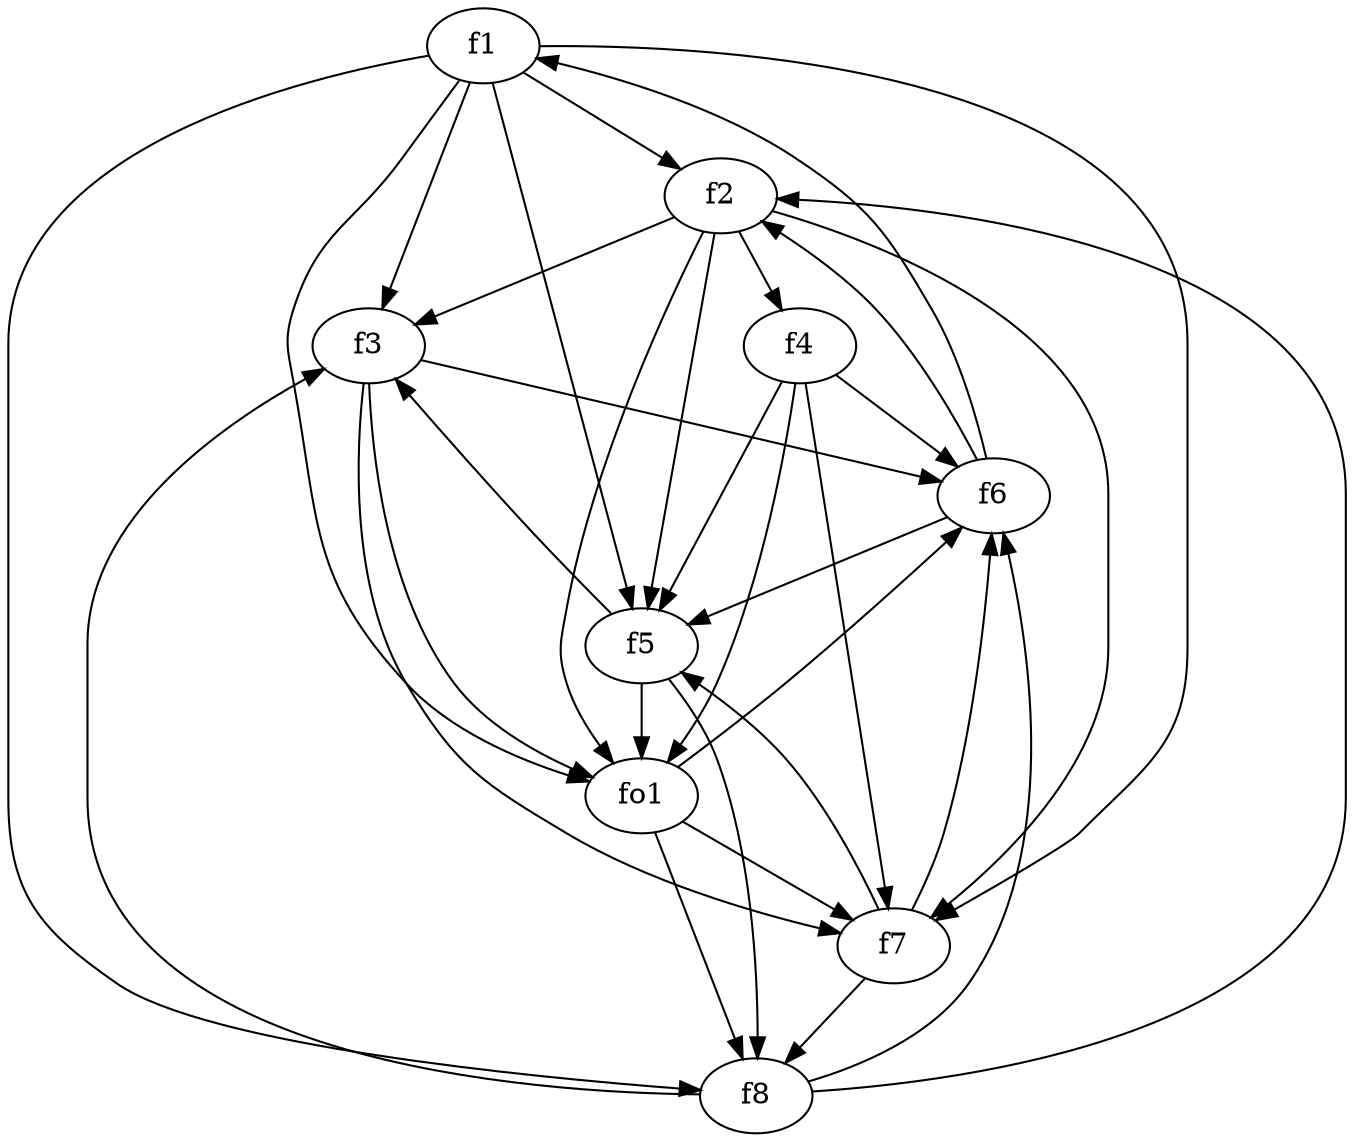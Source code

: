 strict digraph  {
f1;
f2;
f3;
f4;
f5;
f6;
f7;
f8;
fo1;
f1 -> fo1  [weight=2];
f1 -> f3  [weight=2];
f1 -> f2  [weight=2];
f1 -> f7  [weight=2];
f1 -> f5  [weight=2];
f1 -> f8  [weight=2];
f2 -> fo1  [weight=2];
f2 -> f4  [weight=2];
f2 -> f3  [weight=2];
f2 -> f7  [weight=2];
f2 -> f5  [weight=2];
f3 -> f6  [weight=2];
f3 -> fo1  [weight=2];
f3 -> f7  [weight=2];
f4 -> f6  [weight=2];
f4 -> f5  [weight=2];
f4 -> fo1  [weight=2];
f4 -> f7  [weight=2];
f5 -> fo1  [weight=2];
f5 -> f3  [weight=2];
f5 -> f8  [weight=2];
f6 -> f1  [weight=2];
f6 -> f2  [weight=2];
f6 -> f5  [weight=2];
f7 -> f6  [weight=2];
f7 -> f8  [weight=2];
f7 -> f5  [weight=2];
f8 -> f2  [weight=2];
f8 -> f3  [weight=2];
f8 -> f6  [weight=2];
fo1 -> f7  [weight=2];
fo1 -> f8  [weight=2];
fo1 -> f6  [weight=2];
}
